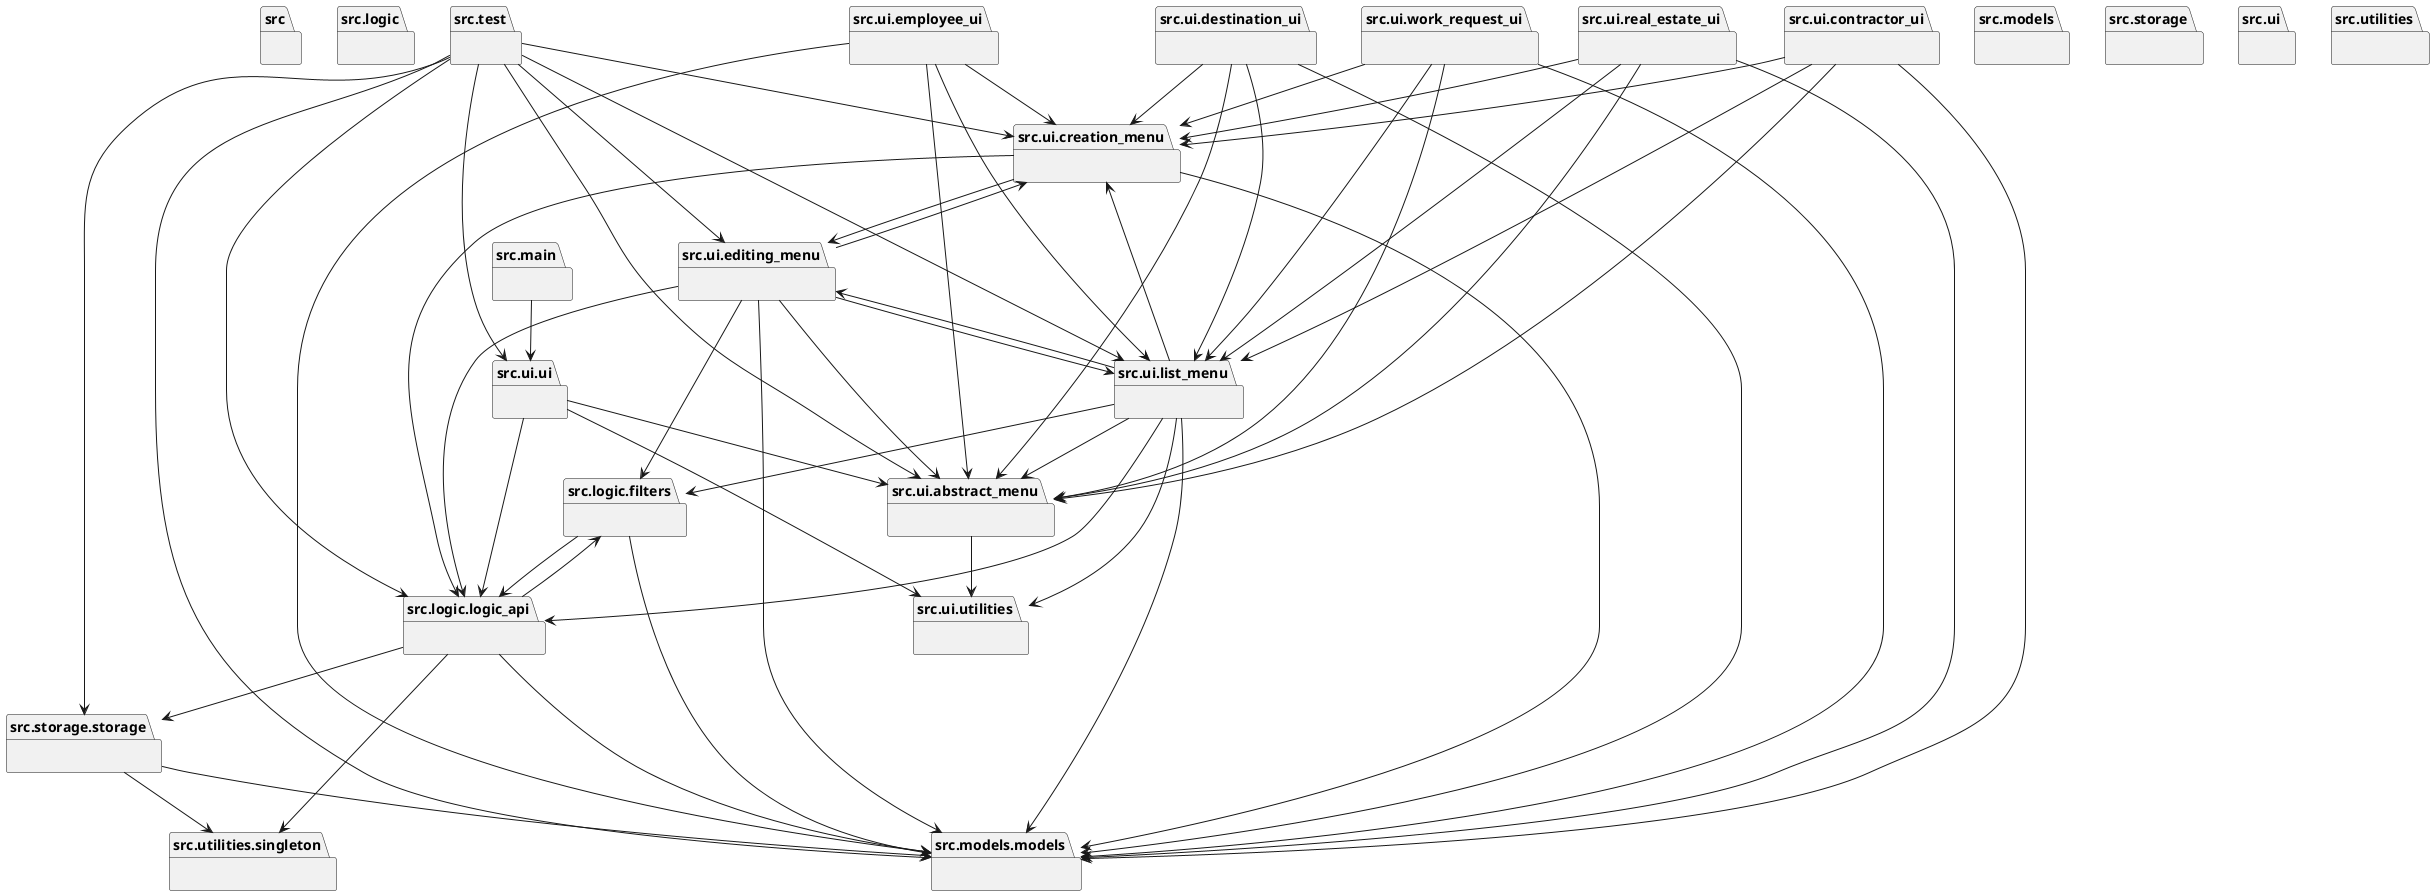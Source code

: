 @startuml packages
set namespaceSeparator none
package "src" as src {
}
package "src.logic" as src.logic {
}
package "src.logic.filters" as src.logic.filters {
}
package "src.logic.logic_api" as src.logic.logic_api {
}
package "src.main" as src.main {
}
package "src.models" as src.models {
}
package "src.models.models" as src.models.models {
}
package "src.storage" as src.storage {
}
package "src.storage.storage" as src.storage.storage {
}
package "src.test" as src.test {
}
package "src.ui" as src.ui {
}
package "src.ui.abstract_menu" as src.ui.abstract_menu {
}
package "src.ui.contractor_ui" as src.ui.contractor_ui {
}
package "src.ui.creation_menu" as src.ui.creation_menu {
}
package "src.ui.destination_ui" as src.ui.destination_ui {
}
package "src.ui.editing_menu" as src.ui.editing_menu {
}
package "src.ui.employee_ui" as src.ui.employee_ui {
}
package "src.ui.list_menu" as src.ui.list_menu {
}
package "src.ui.real_estate_ui" as src.ui.real_estate_ui {
}
package "src.ui.ui" as src.ui.ui {
}
package "src.ui.utilities" as src.ui.utilities {
}
package "src.ui.work_request_ui" as src.ui.work_request_ui {
}
package "src.utilities" as src.utilities {
}
package "src.utilities.singleton" as src.utilities.singleton {
}
src.logic.filters --> src.logic.logic_api
src.logic.filters --> src.models.models
src.logic.logic_api --> src.logic.filters
src.logic.logic_api --> src.models.models
src.logic.logic_api --> src.storage.storage
src.logic.logic_api --> src.utilities.singleton
src.main --> src.ui.ui
src.storage.storage --> src.models.models
src.storage.storage --> src.utilities.singleton
src.test --> src.logic.logic_api
src.test --> src.models.models
src.test --> src.storage.storage
src.test --> src.ui.abstract_menu
src.test --> src.ui.creation_menu
src.test --> src.ui.editing_menu
src.test --> src.ui.list_menu
src.test --> src.ui.ui
src.ui.abstract_menu --> src.ui.utilities
src.ui.contractor_ui --> src.models.models
src.ui.contractor_ui --> src.ui.abstract_menu
src.ui.contractor_ui --> src.ui.creation_menu
src.ui.contractor_ui --> src.ui.list_menu
src.ui.creation_menu --> src.logic.logic_api
src.ui.creation_menu --> src.models.models
src.ui.creation_menu --> src.ui.editing_menu
src.ui.destination_ui --> src.models.models
src.ui.destination_ui --> src.ui.abstract_menu
src.ui.destination_ui --> src.ui.creation_menu
src.ui.destination_ui --> src.ui.list_menu
src.ui.editing_menu --> src.logic.filters
src.ui.editing_menu --> src.logic.logic_api
src.ui.editing_menu --> src.models.models
src.ui.editing_menu --> src.ui.abstract_menu
src.ui.editing_menu --> src.ui.creation_menu
src.ui.editing_menu --> src.ui.list_menu
src.ui.employee_ui --> src.models.models
src.ui.employee_ui --> src.ui.abstract_menu
src.ui.employee_ui --> src.ui.creation_menu
src.ui.employee_ui --> src.ui.list_menu
src.ui.list_menu --> src.logic.filters
src.ui.list_menu --> src.logic.logic_api
src.ui.list_menu --> src.models.models
src.ui.list_menu --> src.ui.abstract_menu
src.ui.list_menu --> src.ui.creation_menu
src.ui.list_menu --> src.ui.editing_menu
src.ui.list_menu --> src.ui.utilities
src.ui.real_estate_ui --> src.models.models
src.ui.real_estate_ui --> src.ui.abstract_menu
src.ui.real_estate_ui --> src.ui.creation_menu
src.ui.real_estate_ui --> src.ui.list_menu
src.ui.ui --> src.logic.logic_api
src.ui.ui --> src.ui.abstract_menu
src.ui.ui --> src.ui.utilities
src.ui.work_request_ui --> src.models.models
src.ui.work_request_ui --> src.ui.abstract_menu
src.ui.work_request_ui --> src.ui.creation_menu
src.ui.work_request_ui --> src.ui.list_menu
@enduml
